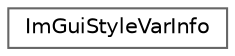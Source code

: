 digraph "Graphical Class Hierarchy"
{
 // LATEX_PDF_SIZE
  bgcolor="transparent";
  edge [fontname=Helvetica,fontsize=10,labelfontname=Helvetica,labelfontsize=10];
  node [fontname=Helvetica,fontsize=10,shape=box,height=0.2,width=0.4];
  rankdir="LR";
  Node0 [label="ImGuiStyleVarInfo",height=0.2,width=0.4,color="grey40", fillcolor="white", style="filled",URL="$struct_im_gui_style_var_info.html",tooltip=" "];
}

